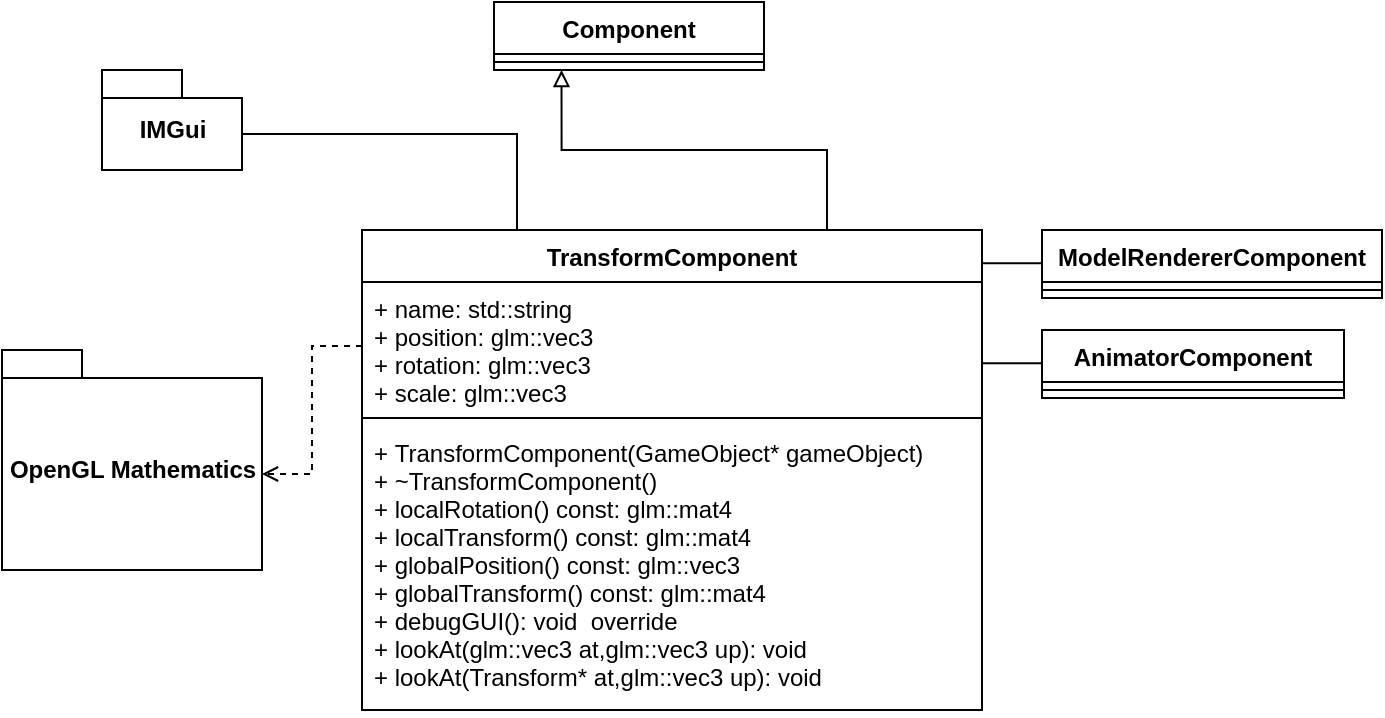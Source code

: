 <mxfile version="14.1.8" type="device"><diagram id="KFRW9dktfG-1sgwZ2IYL" name="Page-1"><mxGraphModel dx="749" dy="556" grid="1" gridSize="10" guides="1" tooltips="1" connect="1" arrows="1" fold="1" page="1" pageScale="1" pageWidth="827" pageHeight="1169" math="0" shadow="0"><root><mxCell id="0"/><mxCell id="1" parent="0"/><mxCell id="qsn5nsiYuo5k7KTwAhlQ-2" style="edgeStyle=orthogonalEdgeStyle;rounded=0;orthogonalLoop=1;jettySize=auto;html=1;exitX=0.75;exitY=0;exitDx=0;exitDy=0;entryX=0.25;entryY=1;entryDx=0;entryDy=0;endArrow=block;endFill=0;" parent="1" source="qsn5nsiYuo5k7KTwAhlQ-3" target="qsn5nsiYuo5k7KTwAhlQ-20" edge="1"><mxGeometry relative="1" as="geometry"/></mxCell><mxCell id="qsn5nsiYuo5k7KTwAhlQ-43" style="edgeStyle=orthogonalEdgeStyle;rounded=0;orthogonalLoop=1;jettySize=auto;html=1;exitX=0.25;exitY=0;exitDx=0;exitDy=0;entryX=0;entryY=0;entryDx=70;entryDy=32;entryPerimeter=0;endArrow=none;endFill=0;" parent="1" source="qsn5nsiYuo5k7KTwAhlQ-3" target="qsn5nsiYuo5k7KTwAhlQ-42" edge="1"><mxGeometry relative="1" as="geometry"/></mxCell><mxCell id="qsn5nsiYuo5k7KTwAhlQ-3" value="TransformComponent" style="swimlane;fontStyle=1;align=center;verticalAlign=top;childLayout=stackLayout;horizontal=1;startSize=26;horizontalStack=0;resizeParent=1;resizeParentMax=0;resizeLast=0;collapsible=1;marginBottom=0;" parent="1" vertex="1"><mxGeometry x="280" y="230" width="310" height="240" as="geometry"/></mxCell><mxCell id="qsn5nsiYuo5k7KTwAhlQ-4" value="+ name: std::string&#10;+ position: glm::vec3 &#10;+ rotation: glm::vec3 &#10;+ scale: glm::vec3 " style="text;strokeColor=none;fillColor=none;align=left;verticalAlign=top;spacingLeft=4;spacingRight=4;overflow=hidden;rotatable=0;points=[[0,0.5],[1,0.5]];portConstraint=eastwest;" parent="qsn5nsiYuo5k7KTwAhlQ-3" vertex="1"><mxGeometry y="26" width="310" height="64" as="geometry"/></mxCell><mxCell id="qsn5nsiYuo5k7KTwAhlQ-5" value="" style="line;strokeWidth=1;fillColor=none;align=left;verticalAlign=middle;spacingTop=-1;spacingLeft=3;spacingRight=3;rotatable=0;labelPosition=right;points=[];portConstraint=eastwest;" parent="qsn5nsiYuo5k7KTwAhlQ-3" vertex="1"><mxGeometry y="90" width="310" height="8" as="geometry"/></mxCell><mxCell id="qsn5nsiYuo5k7KTwAhlQ-6" value="+ TransformComponent(GameObject* gameObject)&#10;+ ~TransformComponent()&#10;+ localRotation() const: glm::mat4 &#10;+ localTransform() const: glm::mat4 &#10;+ globalPosition() const: glm::vec3&#10;+ globalTransform() const: glm::mat4  &#10;+ debugGUI(): void  override&#10;+ lookAt(glm::vec3 at,glm::vec3 up): void &#10;+ lookAt(Transform* at,glm::vec3 up): void " style="text;strokeColor=none;fillColor=none;align=left;verticalAlign=top;spacingLeft=4;spacingRight=4;overflow=hidden;rotatable=0;points=[[0,0.5],[1,0.5]];portConstraint=eastwest;fontStyle=0" parent="qsn5nsiYuo5k7KTwAhlQ-3" vertex="1"><mxGeometry y="98" width="310" height="142" as="geometry"/></mxCell><mxCell id="qsn5nsiYuo5k7KTwAhlQ-20" value="Component" style="swimlane;fontStyle=1;align=center;verticalAlign=top;childLayout=stackLayout;horizontal=1;startSize=26;horizontalStack=0;resizeParent=1;resizeParentMax=0;resizeLast=0;collapsible=1;marginBottom=0;" parent="1" vertex="1"><mxGeometry x="346" y="116" width="135" height="34" as="geometry"/></mxCell><mxCell id="qsn5nsiYuo5k7KTwAhlQ-22" value="" style="line;strokeWidth=1;fillColor=none;align=left;verticalAlign=middle;spacingTop=-1;spacingLeft=3;spacingRight=3;rotatable=0;labelPosition=right;points=[];portConstraint=eastwest;" parent="qsn5nsiYuo5k7KTwAhlQ-20" vertex="1"><mxGeometry y="26" width="135" height="8" as="geometry"/></mxCell><mxCell id="qsn5nsiYuo5k7KTwAhlQ-24" value="OpenGL Mathematics" style="shape=folder;fontStyle=1;spacingTop=10;tabWidth=40;tabHeight=14;tabPosition=left;html=1;" parent="1" vertex="1"><mxGeometry x="100" y="290" width="130" height="110" as="geometry"/></mxCell><mxCell id="qsn5nsiYuo5k7KTwAhlQ-25" style="edgeStyle=orthogonalEdgeStyle;rounded=0;orthogonalLoop=1;jettySize=auto;html=1;exitX=0;exitY=0.5;exitDx=0;exitDy=0;entryX=0;entryY=0;entryDx=130;entryDy=62;entryPerimeter=0;endArrow=open;endFill=0;dashed=1;" parent="1" source="qsn5nsiYuo5k7KTwAhlQ-4" target="qsn5nsiYuo5k7KTwAhlQ-24" edge="1"><mxGeometry relative="1" as="geometry"/></mxCell><mxCell id="qsn5nsiYuo5k7KTwAhlQ-26" value="AnimatorComponent" style="swimlane;fontStyle=1;align=center;verticalAlign=top;childLayout=stackLayout;horizontal=1;startSize=26;horizontalStack=0;resizeParent=1;resizeParentMax=0;resizeLast=0;collapsible=1;marginBottom=0;" parent="1" vertex="1"><mxGeometry x="620" y="280" width="151" height="34" as="geometry"/></mxCell><mxCell id="qsn5nsiYuo5k7KTwAhlQ-28" value="" style="line;strokeWidth=1;fillColor=none;align=left;verticalAlign=middle;spacingTop=-1;spacingLeft=3;spacingRight=3;rotatable=0;labelPosition=right;points=[];portConstraint=eastwest;" parent="qsn5nsiYuo5k7KTwAhlQ-26" vertex="1"><mxGeometry y="26" width="151" height="8" as="geometry"/></mxCell><mxCell id="qsn5nsiYuo5k7KTwAhlQ-38" value="ModelRendererComponent" style="swimlane;fontStyle=1;align=center;verticalAlign=top;childLayout=stackLayout;horizontal=1;startSize=26;horizontalStack=0;resizeParent=1;resizeParentMax=0;resizeLast=0;collapsible=1;marginBottom=0;" parent="1" vertex="1"><mxGeometry x="620" y="230" width="170" height="34" as="geometry"/></mxCell><mxCell id="qsn5nsiYuo5k7KTwAhlQ-40" value="" style="line;strokeWidth=1;fillColor=none;align=left;verticalAlign=middle;spacingTop=-1;spacingLeft=3;spacingRight=3;rotatable=0;labelPosition=right;points=[];portConstraint=eastwest;" parent="qsn5nsiYuo5k7KTwAhlQ-38" vertex="1"><mxGeometry y="26" width="170" height="8" as="geometry"/></mxCell><mxCell id="qsn5nsiYuo5k7KTwAhlQ-42" value="IMGui" style="shape=folder;fontStyle=1;spacingTop=10;tabWidth=40;tabHeight=14;tabPosition=left;html=1;" parent="1" vertex="1"><mxGeometry x="150" y="150" width="70" height="50" as="geometry"/></mxCell><mxCell id="o_msvIOSzkEGJKumQjNn-1" value="" style="endArrow=none;html=1;" edge="1" parent="1"><mxGeometry width="50" height="50" relative="1" as="geometry"><mxPoint x="590" y="246.66" as="sourcePoint"/><mxPoint x="620" y="246.66" as="targetPoint"/></mxGeometry></mxCell><mxCell id="o_msvIOSzkEGJKumQjNn-2" value="" style="endArrow=none;html=1;" edge="1" parent="1"><mxGeometry width="50" height="50" relative="1" as="geometry"><mxPoint x="590" y="296.66" as="sourcePoint"/><mxPoint x="620.0" y="296.66" as="targetPoint"/></mxGeometry></mxCell></root></mxGraphModel></diagram></mxfile>